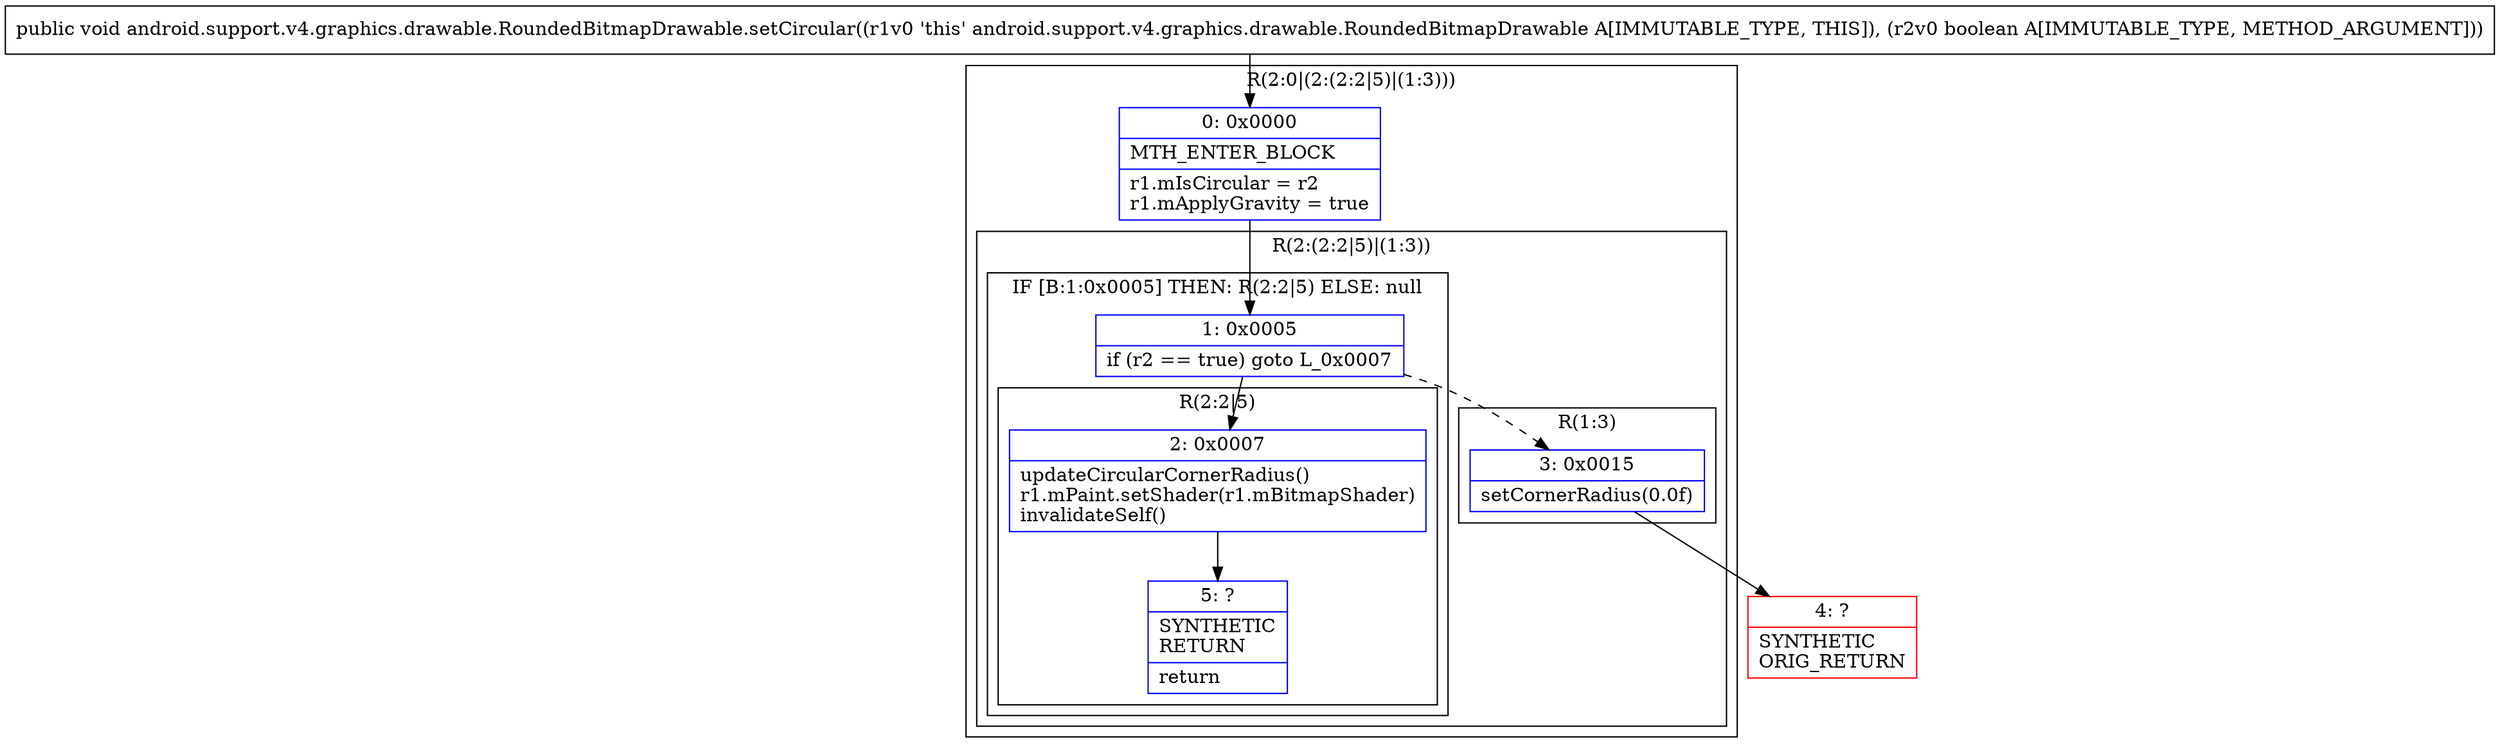 digraph "CFG forandroid.support.v4.graphics.drawable.RoundedBitmapDrawable.setCircular(Z)V" {
subgraph cluster_Region_1166151156 {
label = "R(2:0|(2:(2:2|5)|(1:3)))";
node [shape=record,color=blue];
Node_0 [shape=record,label="{0\:\ 0x0000|MTH_ENTER_BLOCK\l|r1.mIsCircular = r2\lr1.mApplyGravity = true\l}"];
subgraph cluster_Region_1912640253 {
label = "R(2:(2:2|5)|(1:3))";
node [shape=record,color=blue];
subgraph cluster_IfRegion_1771902716 {
label = "IF [B:1:0x0005] THEN: R(2:2|5) ELSE: null";
node [shape=record,color=blue];
Node_1 [shape=record,label="{1\:\ 0x0005|if (r2 == true) goto L_0x0007\l}"];
subgraph cluster_Region_1134454524 {
label = "R(2:2|5)";
node [shape=record,color=blue];
Node_2 [shape=record,label="{2\:\ 0x0007|updateCircularCornerRadius()\lr1.mPaint.setShader(r1.mBitmapShader)\linvalidateSelf()\l}"];
Node_5 [shape=record,label="{5\:\ ?|SYNTHETIC\lRETURN\l|return\l}"];
}
}
subgraph cluster_Region_379989718 {
label = "R(1:3)";
node [shape=record,color=blue];
Node_3 [shape=record,label="{3\:\ 0x0015|setCornerRadius(0.0f)\l}"];
}
}
}
Node_4 [shape=record,color=red,label="{4\:\ ?|SYNTHETIC\lORIG_RETURN\l}"];
MethodNode[shape=record,label="{public void android.support.v4.graphics.drawable.RoundedBitmapDrawable.setCircular((r1v0 'this' android.support.v4.graphics.drawable.RoundedBitmapDrawable A[IMMUTABLE_TYPE, THIS]), (r2v0 boolean A[IMMUTABLE_TYPE, METHOD_ARGUMENT])) }"];
MethodNode -> Node_0;
Node_0 -> Node_1;
Node_1 -> Node_2;
Node_1 -> Node_3[style=dashed];
Node_2 -> Node_5;
Node_3 -> Node_4;
}

